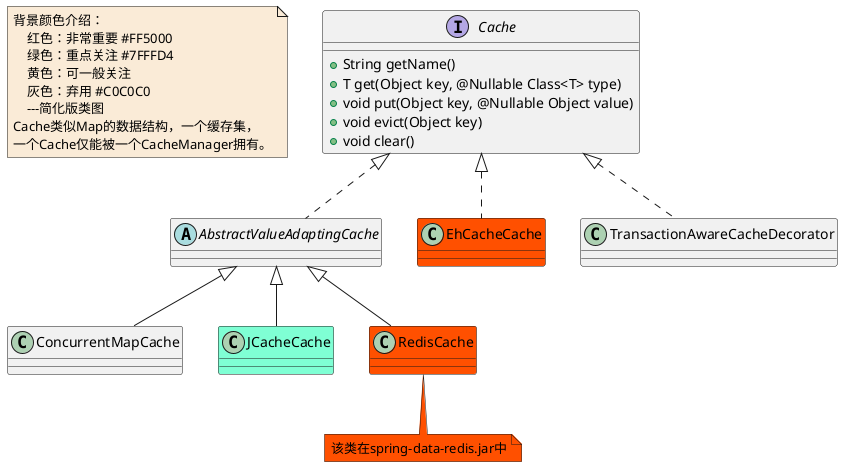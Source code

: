 @startuml

note  as N1 #FAEBD7
    背景颜色介绍：
        红色：非常重要 #FF5000
        绿色：重点关注 #7FFFD4
        黄色：可一般关注
        灰色：弃用 #C0C0C0
        ---简化版类图
    Cache类似Map的数据结构，一个缓存集，
    一个Cache仅能被一个CacheManager拥有。
end note


interface Cache
Cache : +String getName()
Cache : +T get(Object key, @Nullable Class<T> type)
Cache : +void put(Object key, @Nullable Object value)
Cache : +void evict(Object key)
Cache : +void clear()
abstract class AbstractValueAdaptingCache
class ConcurrentMapCache
class EhCacheCache #FF5000
class JCacheCache #7FFFD4
class RedisCache #FF5000
note bottom #FF5000:该类在spring-data-redis.jar中
class TransactionAwareCacheDecorator


Cache <|.. AbstractValueAdaptingCache
Cache <|.. EhCacheCache
Cache <|.. TransactionAwareCacheDecorator



AbstractValueAdaptingCache <|-- ConcurrentMapCache
AbstractValueAdaptingCache <|-- JCacheCache
AbstractValueAdaptingCache <|-- RedisCache




@enduml